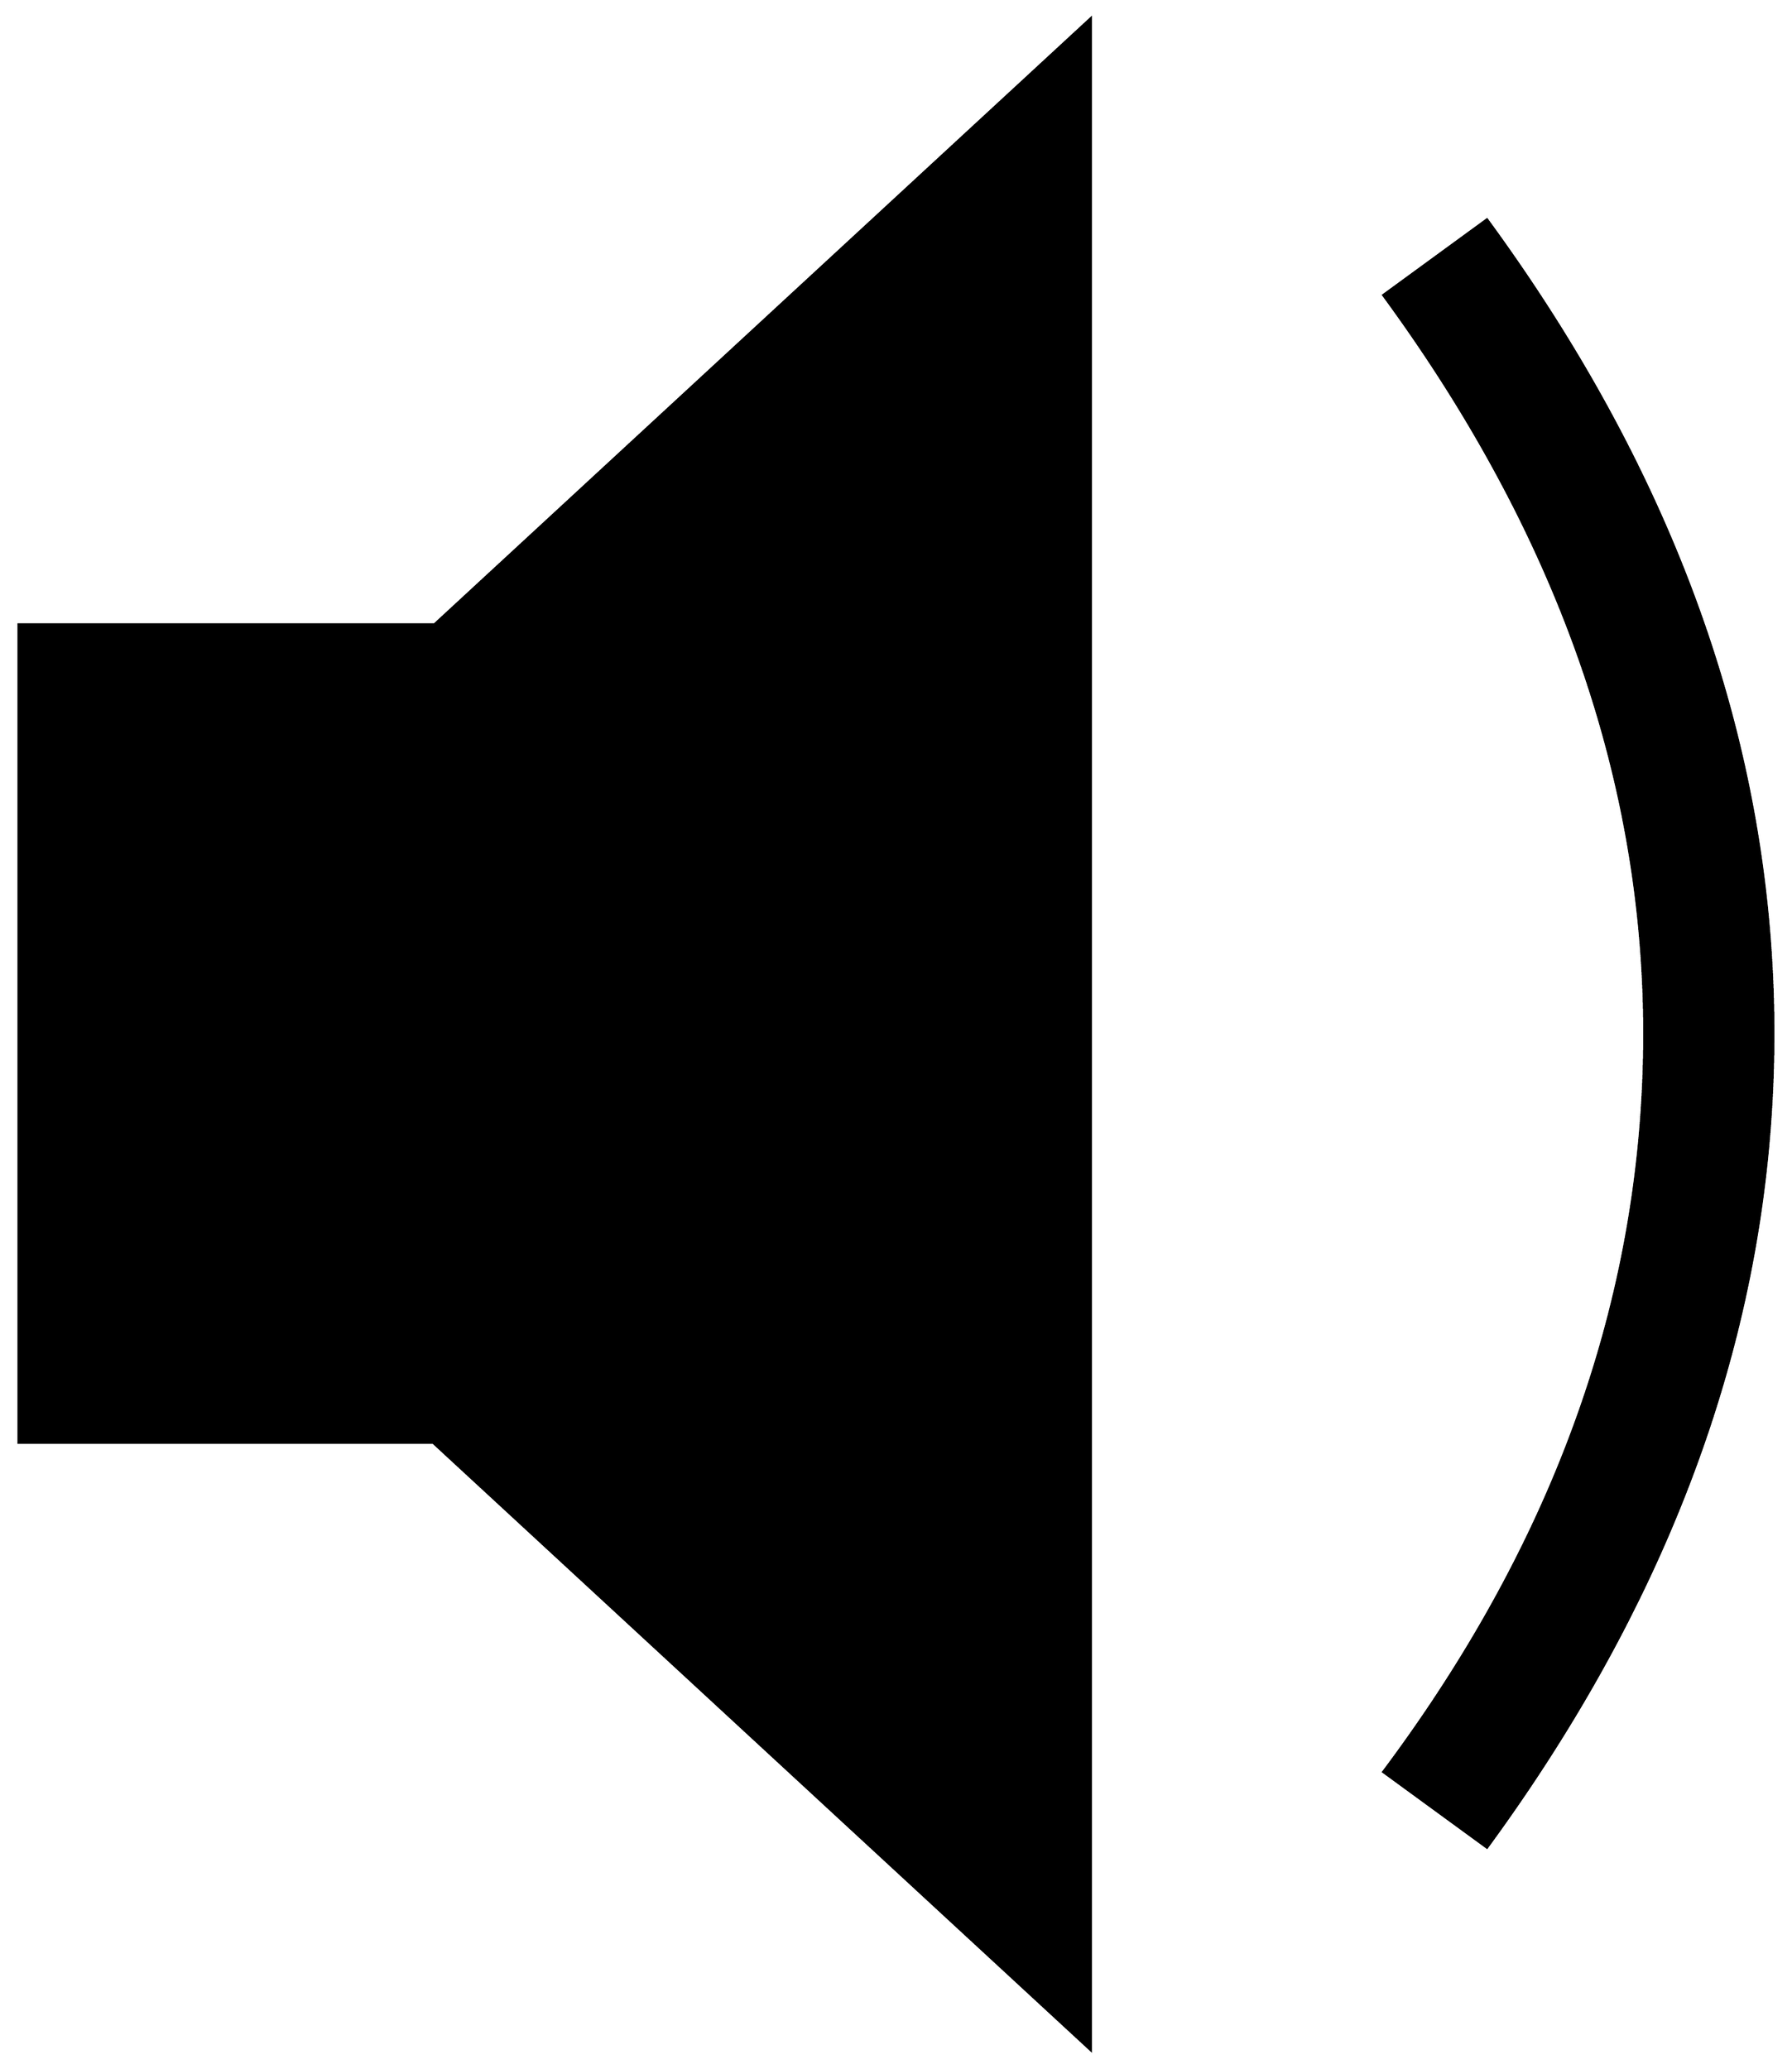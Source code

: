 


\begin{tikzpicture}[y=0.80pt, x=0.80pt, yscale=-1.0, xscale=1.0, inner sep=0pt, outer sep=0pt]
\begin{scope}[shift={(100.0,1758.0)},nonzero rule]
  \path[draw=.,fill=.,line width=1.600pt] (1457.0,-635.0) ..
    controls (1457.0,-433.0) and (1388.667,-238.667) ..
    (1252.0,-52.0) -- (1178.0,-106.0) .. controls
    (1302.667,-272.667) and (1365.0,-449.0) .. (1365.0,-635.0) ..
    controls (1365.0,-817.667) and (1302.667,-994.0) ..
    (1178.0,-1164.0) -- (1252.0,-1218.0) .. controls
    (1388.667,-1031.333) and (1457.0,-837.0) .. (1457.0,-635.0) --
    cycle(968.0,93.0) -- (497.0,-342.0) -- (200.0,-342.0) --
    (200.0,-928.0) -- (498.0,-928.0) -- (968.0,-1362.0) --
    (968.0,93.0) -- cycle;
\end{scope}

\end{tikzpicture}

